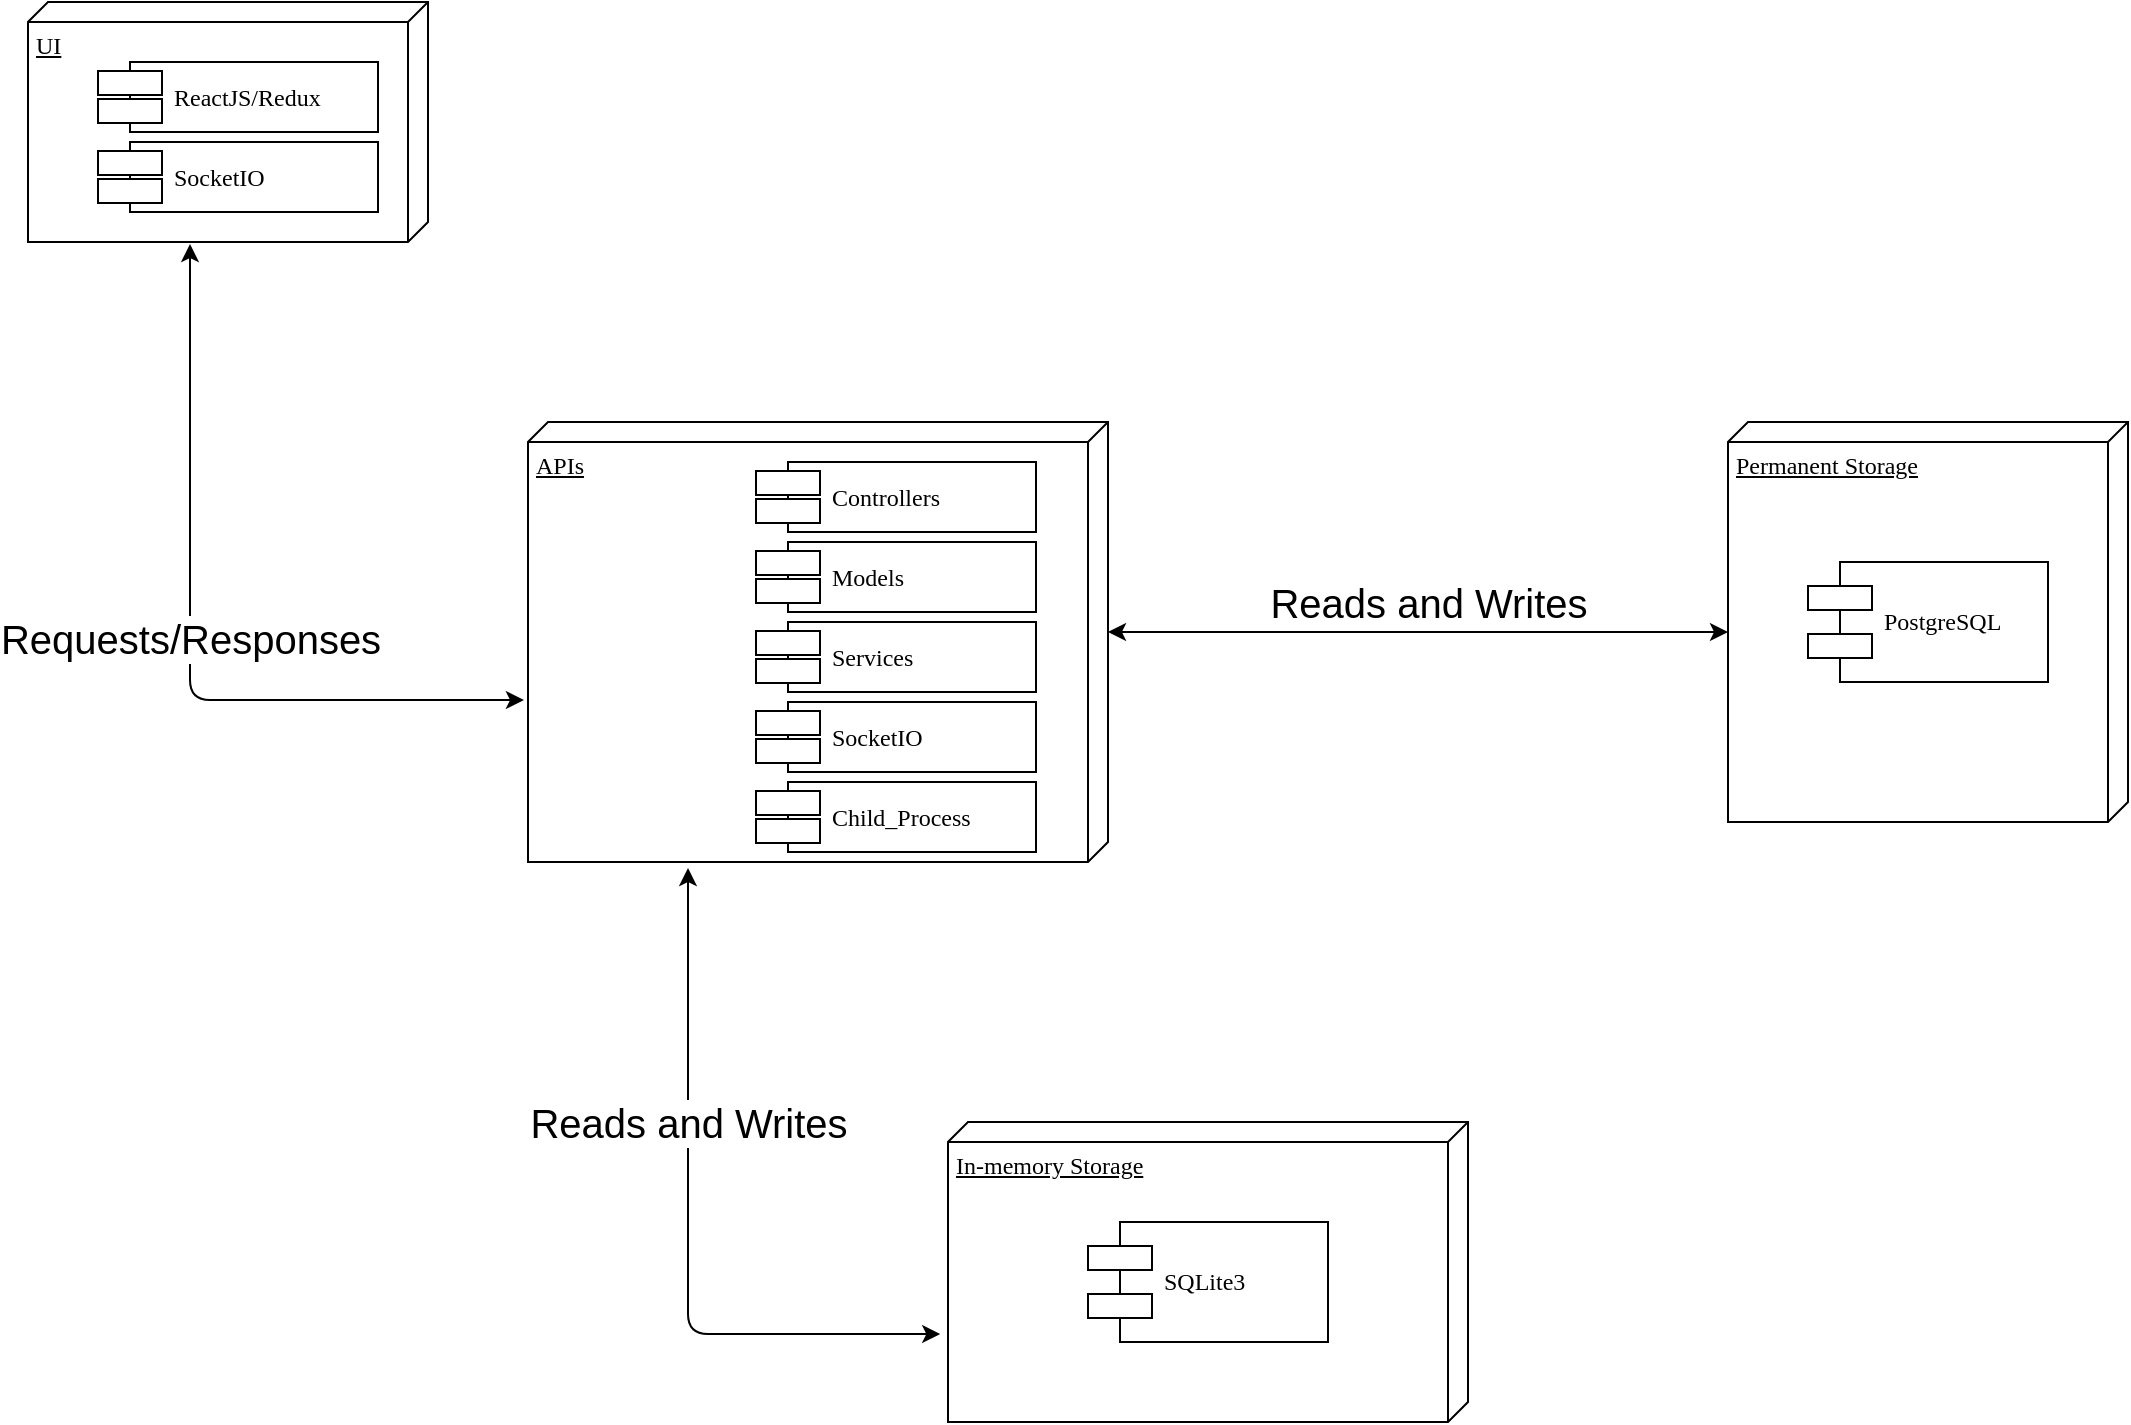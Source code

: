 <mxfile version="13.1.14" type="github"><diagram name="Page-1" id="5f0bae14-7c28-e335-631c-24af17079c00"><mxGraphModel dx="7130" dy="3725" grid="1" gridSize="10" guides="1" tooltips="1" connect="1" arrows="1" fold="1" page="1" pageScale="1" pageWidth="1100" pageHeight="850" background="#ffffff" math="0" shadow="0"><root><mxCell id="0"/><mxCell id="1" parent="0"/><mxCell id="39150e848f15840c-1" value="APIs" style="verticalAlign=top;align=left;spacingTop=8;spacingLeft=2;spacingRight=12;shape=cube;size=10;direction=south;fontStyle=4;html=1;rounded=0;shadow=0;comic=0;labelBackgroundColor=none;strokeWidth=1;fontFamily=Verdana;fontSize=12" parent="1" vertex="1"><mxGeometry x="290" y="300" width="290" height="220" as="geometry"/></mxCell><mxCell id="39150e848f15840c-2" value="Permanent Storage" style="verticalAlign=top;align=left;spacingTop=8;spacingLeft=2;spacingRight=12;shape=cube;size=10;direction=south;fontStyle=4;html=1;rounded=0;shadow=0;comic=0;labelBackgroundColor=none;strokeWidth=1;fontFamily=Verdana;fontSize=12" parent="1" vertex="1"><mxGeometry x="890" y="300" width="200" height="200" as="geometry"/></mxCell><mxCell id="39150e848f15840c-3" value="In-memory Storage" style="verticalAlign=top;align=left;spacingTop=8;spacingLeft=2;spacingRight=12;shape=cube;size=10;direction=south;fontStyle=4;html=1;rounded=0;shadow=0;comic=0;labelBackgroundColor=none;strokeWidth=1;fontFamily=Verdana;fontSize=12" parent="1" vertex="1"><mxGeometry x="500" y="650" width="260" height="150" as="geometry"/></mxCell><mxCell id="39150e848f15840c-5" value="Child_Process" style="shape=component;align=left;spacingLeft=36;rounded=0;shadow=0;comic=0;labelBackgroundColor=none;strokeWidth=1;fontFamily=Verdana;fontSize=12;html=1;" parent="1" vertex="1"><mxGeometry x="404" y="480" width="140" height="35" as="geometry"/></mxCell><mxCell id="39150e848f15840c-7" value="PostgreSQL" style="shape=component;align=left;spacingLeft=36;rounded=0;shadow=0;comic=0;labelBackgroundColor=none;strokeWidth=1;fontFamily=Verdana;fontSize=12;html=1;" parent="1" vertex="1"><mxGeometry x="930" y="370" width="120" height="60" as="geometry"/></mxCell><mxCell id="39150e848f15840c-10" value="SQLite3" style="shape=component;align=left;spacingLeft=36;rounded=0;shadow=0;comic=0;labelBackgroundColor=none;strokeWidth=1;fontFamily=Verdana;fontSize=12;html=1;" parent="1" vertex="1"><mxGeometry x="570" y="700" width="120" height="60" as="geometry"/></mxCell><mxCell id="TOGZG9SSv_9LyqSJQwU3-2" value="Services" style="shape=component;align=left;spacingLeft=36;rounded=0;shadow=0;comic=0;labelBackgroundColor=none;strokeWidth=1;fontFamily=Verdana;fontSize=12;html=1;" vertex="1" parent="1"><mxGeometry x="404" y="400" width="140" height="35" as="geometry"/></mxCell><mxCell id="TOGZG9SSv_9LyqSJQwU3-3" value="Controllers" style="shape=component;align=left;spacingLeft=36;rounded=0;shadow=0;comic=0;labelBackgroundColor=none;strokeWidth=1;fontFamily=Verdana;fontSize=12;html=1;" vertex="1" parent="1"><mxGeometry x="404" y="320" width="140" height="35" as="geometry"/></mxCell><mxCell id="TOGZG9SSv_9LyqSJQwU3-4" value="Models" style="shape=component;align=left;spacingLeft=36;rounded=0;shadow=0;comic=0;labelBackgroundColor=none;strokeWidth=1;fontFamily=Verdana;fontSize=12;html=1;" vertex="1" parent="1"><mxGeometry x="404" y="360" width="140" height="35" as="geometry"/></mxCell><mxCell id="TOGZG9SSv_9LyqSJQwU3-5" value="&lt;font style=&quot;font-size: 20px&quot;&gt;Reads and Writes&lt;/font&gt;" style="endArrow=classic;startArrow=classic;html=1;exitX=0.707;exitY=1.015;exitDx=0;exitDy=0;exitPerimeter=0;" edge="1" parent="1" source="39150e848f15840c-3"><mxGeometry x="0.293" width="50" height="50" relative="1" as="geometry"><mxPoint x="650" y="650" as="sourcePoint"/><mxPoint x="370" y="523" as="targetPoint"/><Array as="points"><mxPoint x="370" y="756"/></Array><mxPoint as="offset"/></mxGeometry></mxCell><mxCell id="TOGZG9SSv_9LyqSJQwU3-6" value="SocketIO" style="shape=component;align=left;spacingLeft=36;rounded=0;shadow=0;comic=0;labelBackgroundColor=none;strokeWidth=1;fontFamily=Verdana;fontSize=12;html=1;" vertex="1" parent="1"><mxGeometry x="404" y="440" width="140" height="35" as="geometry"/></mxCell><mxCell id="TOGZG9SSv_9LyqSJQwU3-7" value="&lt;font style=&quot;font-size: 20px&quot;&gt;Reads and Writes&lt;/font&gt;" style="endArrow=classic;startArrow=classic;html=1;exitX=0;exitY=0;exitDx=105;exitDy=0;exitPerimeter=0;entryX=0;entryY=0;entryDx=105;entryDy=200;entryPerimeter=0;" edge="1" parent="1" source="39150e848f15840c-1" target="39150e848f15840c-2"><mxGeometry x="0.032" y="15" width="50" height="50" relative="1" as="geometry"><mxPoint x="650" y="650" as="sourcePoint"/><mxPoint x="700" y="600" as="targetPoint"/><mxPoint as="offset"/></mxGeometry></mxCell><mxCell id="TOGZG9SSv_9LyqSJQwU3-11" value="UI" style="verticalAlign=top;align=left;spacingTop=8;spacingLeft=2;spacingRight=12;shape=cube;size=10;direction=south;fontStyle=4;html=1;rounded=0;shadow=0;comic=0;labelBackgroundColor=none;strokeWidth=1;fontFamily=Verdana;fontSize=12" vertex="1" parent="1"><mxGeometry x="40" y="90" width="200" height="120" as="geometry"/></mxCell><mxCell id="TOGZG9SSv_9LyqSJQwU3-12" value="ReactJS/Redux" style="shape=component;align=left;spacingLeft=36;rounded=0;shadow=0;comic=0;labelBackgroundColor=none;strokeWidth=1;fontFamily=Verdana;fontSize=12;html=1;" vertex="1" parent="1"><mxGeometry x="75" y="120" width="140" height="35" as="geometry"/></mxCell><mxCell id="TOGZG9SSv_9LyqSJQwU3-13" value="&lt;font style=&quot;font-size: 20px&quot;&gt;Requests/Responses&lt;/font&gt;" style="endArrow=classic;startArrow=classic;html=1;exitX=0.632;exitY=1.007;exitDx=0;exitDy=0;exitPerimeter=0;" edge="1" parent="1" source="39150e848f15840c-1"><mxGeometry width="50" height="50" relative="1" as="geometry"><mxPoint x="130" y="260" as="sourcePoint"/><mxPoint x="121" y="211" as="targetPoint"/><Array as="points"><mxPoint x="121" y="439"/></Array></mxGeometry></mxCell><mxCell id="TOGZG9SSv_9LyqSJQwU3-15" value="SocketIO" style="shape=component;align=left;spacingLeft=36;rounded=0;shadow=0;comic=0;labelBackgroundColor=none;strokeWidth=1;fontFamily=Verdana;fontSize=12;html=1;" vertex="1" parent="1"><mxGeometry x="75" y="160" width="140" height="35" as="geometry"/></mxCell></root></mxGraphModel></diagram></mxfile>